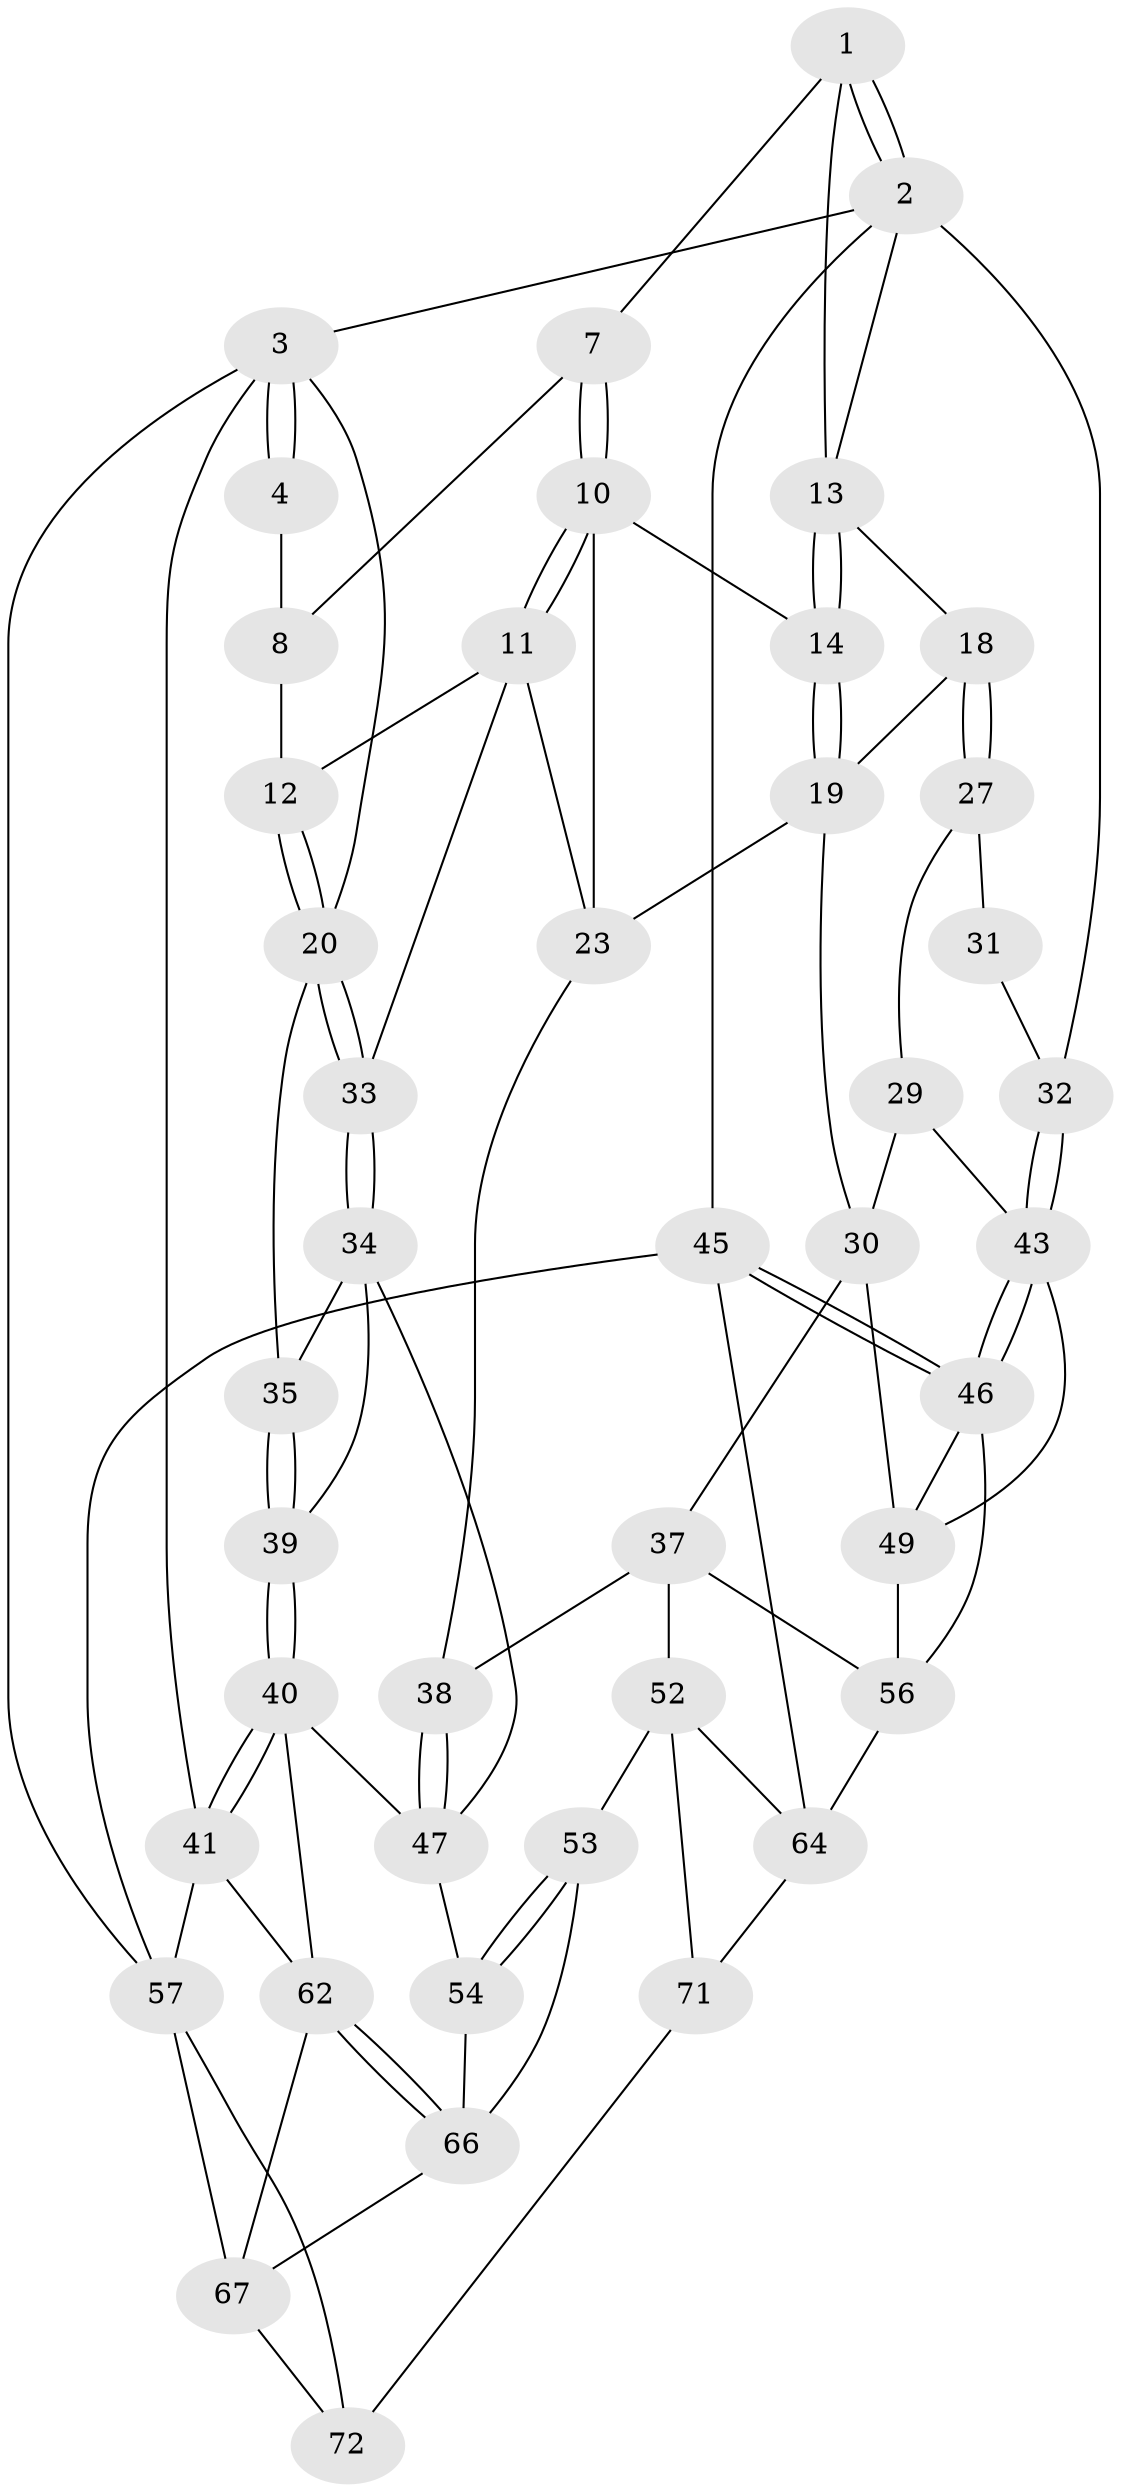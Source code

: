 // original degree distribution, {3: 0.027777777777777776, 6: 0.18055555555555555, 5: 0.5833333333333334, 4: 0.20833333333333334}
// Generated by graph-tools (version 1.1) at 2025/42/03/06/25 10:42:26]
// undirected, 44 vertices, 98 edges
graph export_dot {
graph [start="1"]
  node [color=gray90,style=filled];
  1 [pos="+0.6429662453371796+0",super="+6"];
  2 [pos="+1+0",super="+17"];
  3 [pos="+0+0",super="+22"];
  4 [pos="+0+0",super="+5"];
  7 [pos="+0.4583016528507775+0.1327882964090727"];
  8 [pos="+0.4582502882091536+0.13276913733225112",super="+9"];
  10 [pos="+0.5669867227011386+0.2739668969986202",super="+15"];
  11 [pos="+0.40402063738567007+0.3146845165237126",super="+25"];
  12 [pos="+0.2721763138274291+0.19742198951202597"];
  13 [pos="+0.6809550188430292+0.15591698762796727",super="+16"];
  14 [pos="+0.6466163344037243+0.22817623597292694"];
  18 [pos="+0.8235021880826275+0.3403298535558608"];
  19 [pos="+0.7651472058023071+0.3443195999829424",super="+26"];
  20 [pos="+0.22382958123550875+0.3989683460313024",super="+21"];
  23 [pos="+0.5986461223656769+0.36243065994678614",super="+24"];
  27 [pos="+0.83871978995528+0.34686642460193795",super="+28"];
  29 [pos="+0.8527735069920173+0.5109781682603177"];
  30 [pos="+0.7224729619924947+0.5051650457258989",super="+36"];
  31 [pos="+1+0.2851411854845221"];
  32 [pos="+1+0.17339653334870053"];
  33 [pos="+0.368691756151289+0.471695297195863"];
  34 [pos="+0.3682584184061562+0.4728657124775098",super="+48"];
  35 [pos="+0.20234519779276558+0.4860950962328183"];
  37 [pos="+0.5906830689403538+0.5517406220149217",super="+51"];
  38 [pos="+0.5537926344994498+0.5325805240270641"];
  39 [pos="+0.19317979923718273+0.579424316460632"];
  40 [pos="+0.18033164065426155+0.6013712483147372",super="+59"];
  41 [pos="+0+0.6308359347727371",super="+42"];
  43 [pos="+1+0.6441036728362327",super="+44"];
  45 [pos="+1+1"];
  46 [pos="+1+1",super="+60"];
  47 [pos="+0.39941639626728875+0.6654544988795199",super="+55"];
  49 [pos="+0.8392620158809817+0.6593208864951065",super="+50"];
  52 [pos="+0.4666121638310212+0.7758662961229661",super="+65"];
  53 [pos="+0.45945124013978983+0.7744331341084731"];
  54 [pos="+0.40428133639421654+0.7188329259406327"];
  56 [pos="+0.6839837355513234+0.6875262313456442",super="+61"];
  57 [pos="+0+0.9369821912315845",super="+58"];
  62 [pos="+0.19752099286579253+0.7996229451843204",super="+63"];
  64 [pos="+0.6907715329508985+0.7907147492819179",super="+70"];
  66 [pos="+0.235270319319583+0.825777198135607",super="+68"];
  67 [pos="+0.10483029127480493+0.8974168326820822",super="+69"];
  71 [pos="+0.6061438891806404+1"];
  72 [pos="+0.27258767178910936+1"];
  1 -- 2;
  1 -- 2;
  1 -- 13;
  1 -- 7;
  2 -- 3;
  2 -- 45;
  2 -- 32;
  2 -- 13;
  3 -- 4;
  3 -- 4;
  3 -- 57;
  3 -- 20;
  3 -- 41;
  4 -- 8 [weight=2];
  7 -- 8;
  7 -- 10;
  7 -- 10;
  8 -- 12;
  10 -- 11;
  10 -- 11;
  10 -- 14;
  10 -- 23;
  11 -- 12;
  11 -- 33;
  11 -- 23;
  12 -- 20;
  12 -- 20;
  13 -- 14;
  13 -- 14;
  13 -- 18;
  14 -- 19;
  14 -- 19;
  18 -- 19;
  18 -- 27;
  18 -- 27;
  19 -- 30;
  19 -- 23;
  20 -- 33;
  20 -- 33;
  20 -- 35;
  23 -- 38;
  27 -- 31 [weight=2];
  27 -- 29;
  29 -- 30;
  29 -- 43;
  30 -- 37;
  30 -- 49;
  31 -- 32;
  32 -- 43;
  32 -- 43;
  33 -- 34;
  33 -- 34;
  34 -- 35;
  34 -- 47;
  34 -- 39;
  35 -- 39;
  35 -- 39;
  37 -- 38;
  37 -- 56;
  37 -- 52;
  38 -- 47;
  38 -- 47;
  39 -- 40;
  39 -- 40;
  40 -- 41;
  40 -- 41;
  40 -- 62;
  40 -- 47;
  41 -- 62;
  41 -- 57;
  43 -- 46;
  43 -- 46;
  43 -- 49;
  45 -- 46;
  45 -- 46;
  45 -- 57;
  45 -- 64;
  46 -- 49;
  46 -- 56;
  47 -- 54;
  49 -- 56;
  52 -- 53;
  52 -- 64;
  52 -- 71;
  53 -- 54;
  53 -- 54;
  53 -- 66;
  54 -- 66;
  56 -- 64;
  57 -- 67;
  57 -- 72;
  62 -- 66;
  62 -- 66;
  62 -- 67;
  64 -- 71;
  66 -- 67;
  67 -- 72;
  71 -- 72;
}
